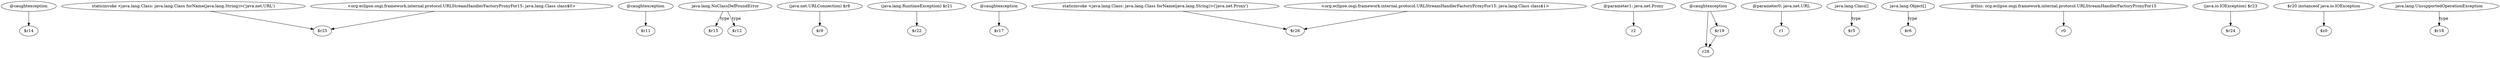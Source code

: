 digraph g {
0[label="@caughtexception"]
1[label="$r14"]
0->1[label=""]
2[label="staticinvoke <java.lang.Class: java.lang.Class forName(java.lang.String)>('java.net.URL')"]
3[label="$r25"]
2->3[label=""]
4[label="@caughtexception"]
5[label="$r11"]
4->5[label=""]
6[label="java.lang.NoClassDefFoundError"]
7[label="$r15"]
6->7[label="type"]
8[label="(java.net.URLConnection) $r8"]
9[label="$r9"]
8->9[label=""]
10[label="(java.lang.RuntimeException) $r21"]
11[label="$r22"]
10->11[label=""]
12[label="@caughtexception"]
13[label="$r17"]
12->13[label=""]
14[label="staticinvoke <java.lang.Class: java.lang.Class forName(java.lang.String)>('java.net.Proxy')"]
15[label="$r26"]
14->15[label=""]
16[label="@parameter1: java.net.Proxy"]
17[label="r2"]
16->17[label=""]
18[label="@caughtexception"]
19[label="r28"]
18->19[label=""]
20[label="<org.eclipse.osgi.framework.internal.protocol.URLStreamHandlerFactoryProxyFor15: java.lang.Class class$0>"]
20->3[label=""]
21[label="@parameter0: java.net.URL"]
22[label="r1"]
21->22[label=""]
23[label="java.lang.Class[]"]
24[label="$r5"]
23->24[label="type"]
25[label="<org.eclipse.osgi.framework.internal.protocol.URLStreamHandlerFactoryProxyFor15: java.lang.Class class$1>"]
25->15[label=""]
26[label="$r19"]
26->19[label=""]
27[label="java.lang.Object[]"]
28[label="$r6"]
27->28[label="type"]
29[label="@this: org.eclipse.osgi.framework.internal.protocol.URLStreamHandlerFactoryProxyFor15"]
30[label="r0"]
29->30[label=""]
31[label="$r12"]
6->31[label="type"]
32[label="(java.io.IOException) $r23"]
33[label="$r24"]
32->33[label=""]
18->26[label=""]
34[label="$r20 instanceof java.io.IOException"]
35[label="$z0"]
34->35[label=""]
36[label="java.lang.UnsupportedOperationException"]
37[label="$r18"]
36->37[label="type"]
}